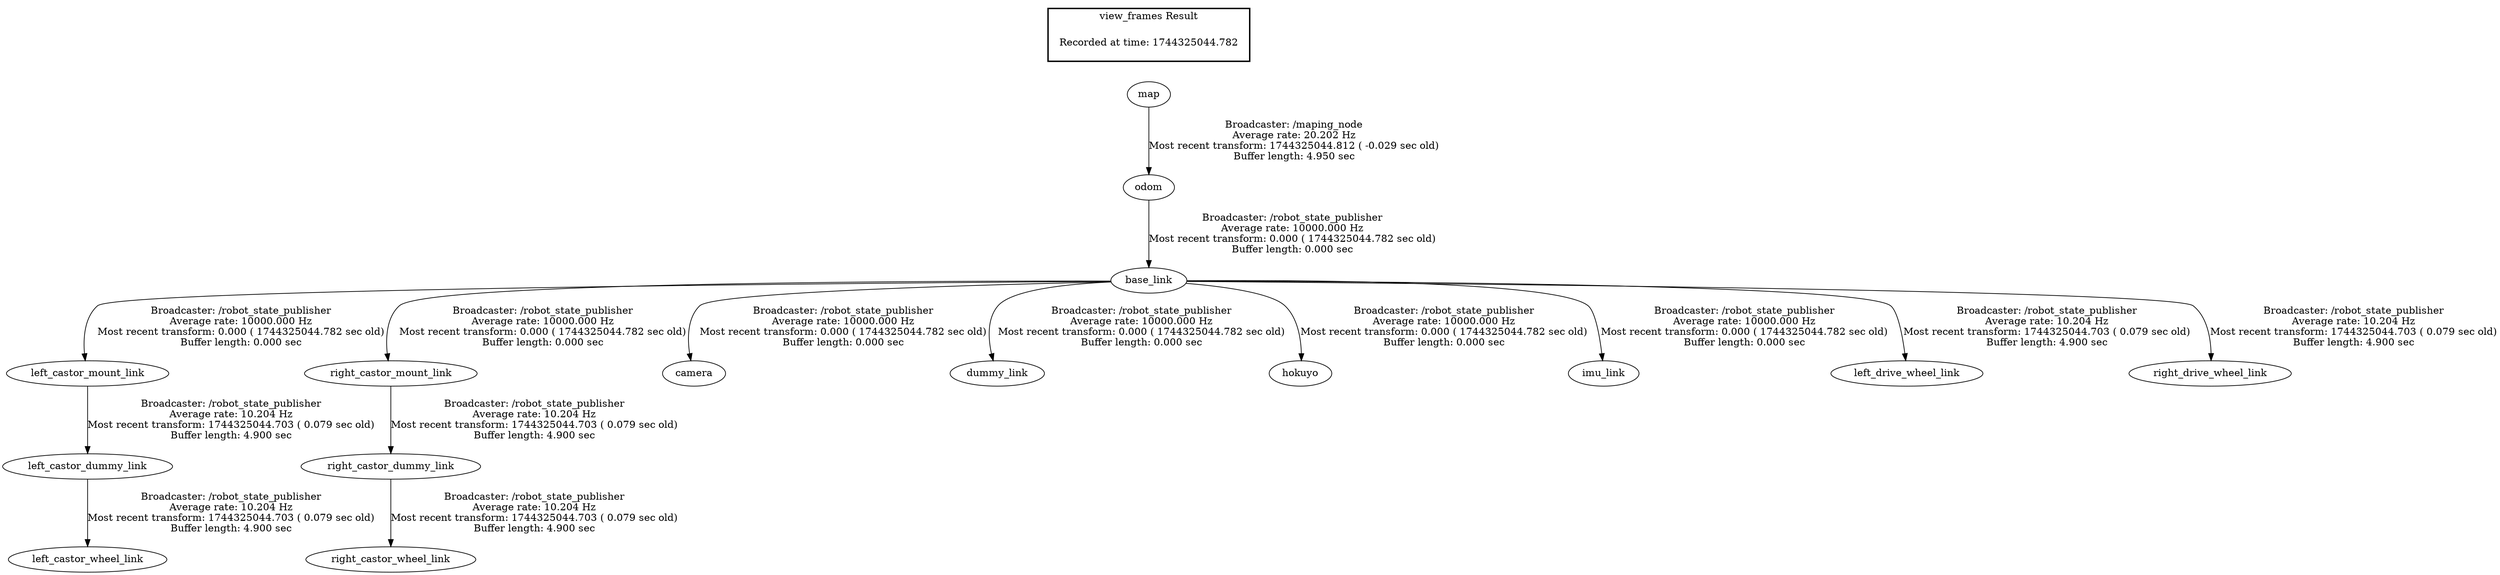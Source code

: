 digraph G {
"base_link" -> "left_castor_mount_link"[label="Broadcaster: /robot_state_publisher\nAverage rate: 10000.000 Hz\nMost recent transform: 0.000 ( 1744325044.782 sec old)\nBuffer length: 0.000 sec\n"];
"odom" -> "base_link"[label="Broadcaster: /robot_state_publisher\nAverage rate: 10000.000 Hz\nMost recent transform: 0.000 ( 1744325044.782 sec old)\nBuffer length: 0.000 sec\n"];
"base_link" -> "right_castor_mount_link"[label="Broadcaster: /robot_state_publisher\nAverage rate: 10000.000 Hz\nMost recent transform: 0.000 ( 1744325044.782 sec old)\nBuffer length: 0.000 sec\n"];
"base_link" -> "camera"[label="Broadcaster: /robot_state_publisher\nAverage rate: 10000.000 Hz\nMost recent transform: 0.000 ( 1744325044.782 sec old)\nBuffer length: 0.000 sec\n"];
"base_link" -> "dummy_link"[label="Broadcaster: /robot_state_publisher\nAverage rate: 10000.000 Hz\nMost recent transform: 0.000 ( 1744325044.782 sec old)\nBuffer length: 0.000 sec\n"];
"base_link" -> "hokuyo"[label="Broadcaster: /robot_state_publisher\nAverage rate: 10000.000 Hz\nMost recent transform: 0.000 ( 1744325044.782 sec old)\nBuffer length: 0.000 sec\n"];
"base_link" -> "imu_link"[label="Broadcaster: /robot_state_publisher\nAverage rate: 10000.000 Hz\nMost recent transform: 0.000 ( 1744325044.782 sec old)\nBuffer length: 0.000 sec\n"];
"map" -> "odom"[label="Broadcaster: /maping_node\nAverage rate: 20.202 Hz\nMost recent transform: 1744325044.812 ( -0.029 sec old)\nBuffer length: 4.950 sec\n"];
"base_link" -> "left_drive_wheel_link"[label="Broadcaster: /robot_state_publisher\nAverage rate: 10.204 Hz\nMost recent transform: 1744325044.703 ( 0.079 sec old)\nBuffer length: 4.900 sec\n"];
"base_link" -> "right_drive_wheel_link"[label="Broadcaster: /robot_state_publisher\nAverage rate: 10.204 Hz\nMost recent transform: 1744325044.703 ( 0.079 sec old)\nBuffer length: 4.900 sec\n"];
"left_castor_dummy_link" -> "left_castor_wheel_link"[label="Broadcaster: /robot_state_publisher\nAverage rate: 10.204 Hz\nMost recent transform: 1744325044.703 ( 0.079 sec old)\nBuffer length: 4.900 sec\n"];
"left_castor_mount_link" -> "left_castor_dummy_link"[label="Broadcaster: /robot_state_publisher\nAverage rate: 10.204 Hz\nMost recent transform: 1744325044.703 ( 0.079 sec old)\nBuffer length: 4.900 sec\n"];
"right_castor_dummy_link" -> "right_castor_wheel_link"[label="Broadcaster: /robot_state_publisher\nAverage rate: 10.204 Hz\nMost recent transform: 1744325044.703 ( 0.079 sec old)\nBuffer length: 4.900 sec\n"];
"right_castor_mount_link" -> "right_castor_dummy_link"[label="Broadcaster: /robot_state_publisher\nAverage rate: 10.204 Hz\nMost recent transform: 1744325044.703 ( 0.079 sec old)\nBuffer length: 4.900 sec\n"];
edge [style=invis];
 subgraph cluster_legend { style=bold; color=black; label ="view_frames Result";
"Recorded at time: 1744325044.782"[ shape=plaintext ] ;
 }->"map";
}